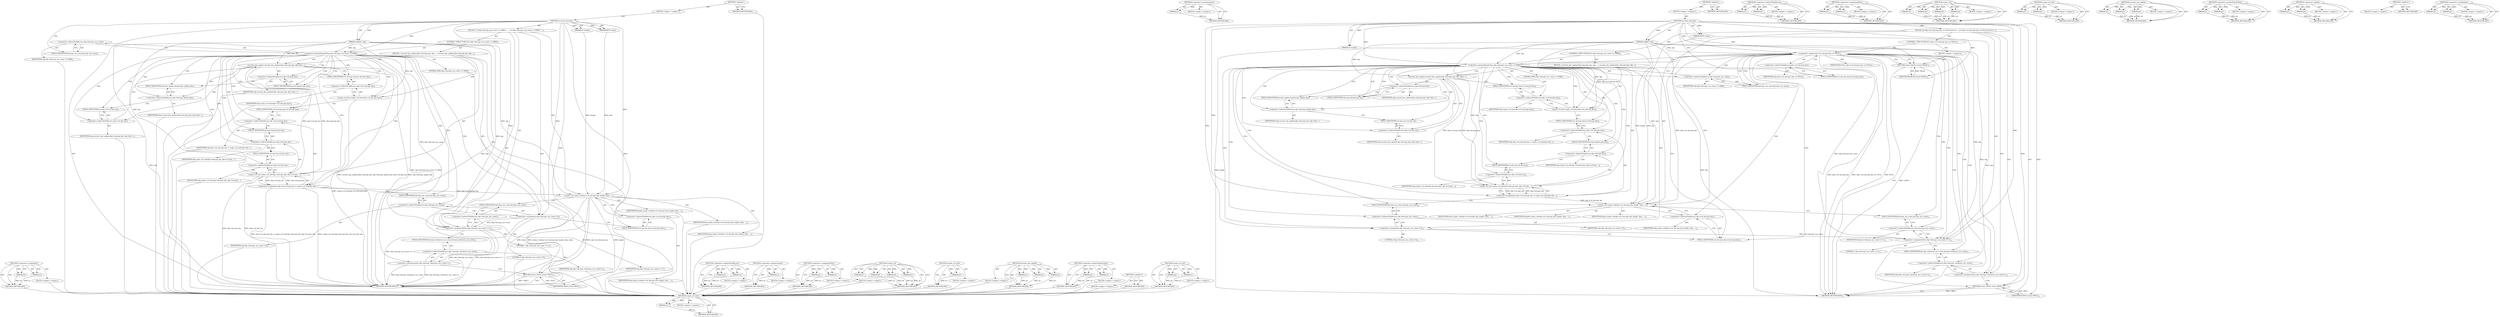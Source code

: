 digraph "&lt;operator&gt;.assignment" {
vulnerable_111 [label=<(METHOD,&lt;operator&gt;.assignment)>];
vulnerable_112 [label=<(PARAM,p1)>];
vulnerable_113 [label=<(PARAM,p2)>];
vulnerable_114 [label=<(BLOCK,&lt;empty&gt;,&lt;empty&gt;)>];
vulnerable_115 [label=<(METHOD_RETURN,ANY)>];
vulnerable_6 [label=<(METHOD,&lt;global&gt;)<SUB>1</SUB>>];
vulnerable_7 [label=<(BLOCK,&lt;empty&gt;,&lt;empty&gt;)<SUB>1</SUB>>];
vulnerable_8 [label=<(METHOD,security_decrypt)<SUB>1</SUB>>];
vulnerable_9 [label=<(PARAM,BYTE* data)<SUB>1</SUB>>];
vulnerable_10 [label=<(PARAM,int length)<SUB>1</SUB>>];
vulnerable_11 [label=<(PARAM,rdpRdp* rdp)<SUB>1</SUB>>];
vulnerable_12 [label=<(BLOCK,{
 	if (rdp-&gt;decrypt_use_count &gt;= 4096)
 	{
 		...,{
 	if (rdp-&gt;decrypt_use_count &gt;= 4096)
 	{
 		...)<SUB>2</SUB>>];
vulnerable_13 [label=<(CONTROL_STRUCTURE,IF,if (rdp-&gt;decrypt_use_count &gt;= 4096))<SUB>3</SUB>>];
vulnerable_14 [label=<(&lt;operator&gt;.greaterEqualsThan,rdp-&gt;decrypt_use_count &gt;= 4096)<SUB>3</SUB>>];
vulnerable_15 [label=<(&lt;operator&gt;.indirectFieldAccess,rdp-&gt;decrypt_use_count)<SUB>3</SUB>>];
vulnerable_16 [label=<(IDENTIFIER,rdp,rdp-&gt;decrypt_use_count &gt;= 4096)<SUB>3</SUB>>];
vulnerable_17 [label=<(FIELD_IDENTIFIER,decrypt_use_count,decrypt_use_count)<SUB>3</SUB>>];
vulnerable_18 [label=<(LITERAL,4096,rdp-&gt;decrypt_use_count &gt;= 4096)<SUB>3</SUB>>];
vulnerable_19 [label=<(BLOCK,{
 		security_key_update(rdp-&gt;decrypt_key, rdp-...,{
 		security_key_update(rdp-&gt;decrypt_key, rdp-...)<SUB>4</SUB>>];
vulnerable_20 [label=<(security_key_update,security_key_update(rdp-&gt;decrypt_key, rdp-&gt;decr...)<SUB>5</SUB>>];
vulnerable_21 [label=<(&lt;operator&gt;.indirectFieldAccess,rdp-&gt;decrypt_key)<SUB>5</SUB>>];
vulnerable_22 [label=<(IDENTIFIER,rdp,security_key_update(rdp-&gt;decrypt_key, rdp-&gt;decr...)<SUB>5</SUB>>];
vulnerable_23 [label=<(FIELD_IDENTIFIER,decrypt_key,decrypt_key)<SUB>5</SUB>>];
vulnerable_24 [label=<(&lt;operator&gt;.indirectFieldAccess,rdp-&gt;decrypt_update_key)<SUB>5</SUB>>];
vulnerable_25 [label=<(IDENTIFIER,rdp,security_key_update(rdp-&gt;decrypt_key, rdp-&gt;decr...)<SUB>5</SUB>>];
vulnerable_26 [label=<(FIELD_IDENTIFIER,decrypt_update_key,decrypt_update_key)<SUB>5</SUB>>];
vulnerable_27 [label=<(&lt;operator&gt;.indirectFieldAccess,rdp-&gt;rc4_key_len)<SUB>5</SUB>>];
vulnerable_28 [label=<(IDENTIFIER,rdp,security_key_update(rdp-&gt;decrypt_key, rdp-&gt;decr...)<SUB>5</SUB>>];
vulnerable_29 [label=<(FIELD_IDENTIFIER,rc4_key_len,rc4_key_len)<SUB>5</SUB>>];
vulnerable_30 [label=<(crypto_rc4_free,crypto_rc4_free(rdp-&gt;rc4_decrypt_key))<SUB>6</SUB>>];
vulnerable_31 [label=<(&lt;operator&gt;.indirectFieldAccess,rdp-&gt;rc4_decrypt_key)<SUB>6</SUB>>];
vulnerable_32 [label=<(IDENTIFIER,rdp,crypto_rc4_free(rdp-&gt;rc4_decrypt_key))<SUB>6</SUB>>];
vulnerable_33 [label=<(FIELD_IDENTIFIER,rc4_decrypt_key,rc4_decrypt_key)<SUB>6</SUB>>];
vulnerable_34 [label=<(&lt;operator&gt;.assignment,rdp-&gt;rc4_decrypt_key = crypto_rc4_init(rdp-&gt;dec...)<SUB>7</SUB>>];
vulnerable_35 [label=<(&lt;operator&gt;.indirectFieldAccess,rdp-&gt;rc4_decrypt_key)<SUB>7</SUB>>];
vulnerable_36 [label=<(IDENTIFIER,rdp,rdp-&gt;rc4_decrypt_key = crypto_rc4_init(rdp-&gt;dec...)<SUB>7</SUB>>];
vulnerable_37 [label=<(FIELD_IDENTIFIER,rc4_decrypt_key,rc4_decrypt_key)<SUB>7</SUB>>];
vulnerable_38 [label=<(crypto_rc4_init,crypto_rc4_init(rdp-&gt;decrypt_key, rdp-&gt;rc4_key_...)<SUB>7</SUB>>];
vulnerable_39 [label=<(&lt;operator&gt;.indirectFieldAccess,rdp-&gt;decrypt_key)<SUB>7</SUB>>];
vulnerable_40 [label=<(IDENTIFIER,rdp,crypto_rc4_init(rdp-&gt;decrypt_key, rdp-&gt;rc4_key_...)<SUB>7</SUB>>];
vulnerable_41 [label=<(FIELD_IDENTIFIER,decrypt_key,decrypt_key)<SUB>7</SUB>>];
vulnerable_42 [label=<(&lt;operator&gt;.indirectFieldAccess,rdp-&gt;rc4_key_len)<SUB>7</SUB>>];
vulnerable_43 [label=<(IDENTIFIER,rdp,crypto_rc4_init(rdp-&gt;decrypt_key, rdp-&gt;rc4_key_...)<SUB>7</SUB>>];
vulnerable_44 [label=<(FIELD_IDENTIFIER,rc4_key_len,rc4_key_len)<SUB>7</SUB>>];
vulnerable_45 [label=<(&lt;operator&gt;.assignment,rdp-&gt;decrypt_use_count = 0)<SUB>8</SUB>>];
vulnerable_46 [label=<(&lt;operator&gt;.indirectFieldAccess,rdp-&gt;decrypt_use_count)<SUB>8</SUB>>];
vulnerable_47 [label=<(IDENTIFIER,rdp,rdp-&gt;decrypt_use_count = 0)<SUB>8</SUB>>];
vulnerable_48 [label=<(FIELD_IDENTIFIER,decrypt_use_count,decrypt_use_count)<SUB>8</SUB>>];
vulnerable_49 [label=<(LITERAL,0,rdp-&gt;decrypt_use_count = 0)<SUB>8</SUB>>];
vulnerable_50 [label=<(crypto_rc4,crypto_rc4(rdp-&gt;rc4_decrypt_key, length, data, ...)<SUB>10</SUB>>];
vulnerable_51 [label=<(&lt;operator&gt;.indirectFieldAccess,rdp-&gt;rc4_decrypt_key)<SUB>10</SUB>>];
vulnerable_52 [label=<(IDENTIFIER,rdp,crypto_rc4(rdp-&gt;rc4_decrypt_key, length, data, ...)<SUB>10</SUB>>];
vulnerable_53 [label=<(FIELD_IDENTIFIER,rc4_decrypt_key,rc4_decrypt_key)<SUB>10</SUB>>];
vulnerable_54 [label=<(IDENTIFIER,length,crypto_rc4(rdp-&gt;rc4_decrypt_key, length, data, ...)<SUB>10</SUB>>];
vulnerable_55 [label=<(IDENTIFIER,data,crypto_rc4(rdp-&gt;rc4_decrypt_key, length, data, ...)<SUB>10</SUB>>];
vulnerable_56 [label=<(IDENTIFIER,data,crypto_rc4(rdp-&gt;rc4_decrypt_key, length, data, ...)<SUB>10</SUB>>];
vulnerable_57 [label=<(&lt;operator&gt;.assignmentPlus,rdp-&gt;decrypt_use_count += 1)<SUB>11</SUB>>];
vulnerable_58 [label=<(&lt;operator&gt;.indirectFieldAccess,rdp-&gt;decrypt_use_count)<SUB>11</SUB>>];
vulnerable_59 [label=<(IDENTIFIER,rdp,rdp-&gt;decrypt_use_count += 1)<SUB>11</SUB>>];
vulnerable_60 [label=<(FIELD_IDENTIFIER,decrypt_use_count,decrypt_use_count)<SUB>11</SUB>>];
vulnerable_61 [label=<(LITERAL,1,rdp-&gt;decrypt_use_count += 1)<SUB>11</SUB>>];
vulnerable_62 [label=<(&lt;operator&gt;.postIncrement,rdp-&gt;decrypt_checksum_use_count++)<SUB>12</SUB>>];
vulnerable_63 [label=<(&lt;operator&gt;.indirectFieldAccess,rdp-&gt;decrypt_checksum_use_count)<SUB>12</SUB>>];
vulnerable_64 [label=<(IDENTIFIER,rdp,rdp-&gt;decrypt_checksum_use_count++)<SUB>12</SUB>>];
vulnerable_65 [label=<(FIELD_IDENTIFIER,decrypt_checksum_use_count,decrypt_checksum_use_count)<SUB>12</SUB>>];
vulnerable_66 [label=<(RETURN,return TRUE;,return TRUE;)<SUB>13</SUB>>];
vulnerable_67 [label=<(IDENTIFIER,TRUE,return TRUE;)<SUB>13</SUB>>];
vulnerable_68 [label=<(METHOD_RETURN,BOOL)<SUB>1</SUB>>];
vulnerable_70 [label=<(METHOD_RETURN,ANY)<SUB>1</SUB>>];
vulnerable_96 [label=<(METHOD,&lt;operator&gt;.indirectFieldAccess)>];
vulnerable_97 [label=<(PARAM,p1)>];
vulnerable_98 [label=<(PARAM,p2)>];
vulnerable_99 [label=<(BLOCK,&lt;empty&gt;,&lt;empty&gt;)>];
vulnerable_100 [label=<(METHOD_RETURN,ANY)>];
vulnerable_133 [label=<(METHOD,&lt;operator&gt;.postIncrement)>];
vulnerable_134 [label=<(PARAM,p1)>];
vulnerable_135 [label=<(BLOCK,&lt;empty&gt;,&lt;empty&gt;)>];
vulnerable_136 [label=<(METHOD_RETURN,ANY)>];
vulnerable_128 [label=<(METHOD,&lt;operator&gt;.assignmentPlus)>];
vulnerable_129 [label=<(PARAM,p1)>];
vulnerable_130 [label=<(PARAM,p2)>];
vulnerable_131 [label=<(BLOCK,&lt;empty&gt;,&lt;empty&gt;)>];
vulnerable_132 [label=<(METHOD_RETURN,ANY)>];
vulnerable_121 [label=<(METHOD,crypto_rc4)>];
vulnerable_122 [label=<(PARAM,p1)>];
vulnerable_123 [label=<(PARAM,p2)>];
vulnerable_124 [label=<(PARAM,p3)>];
vulnerable_125 [label=<(PARAM,p4)>];
vulnerable_126 [label=<(BLOCK,&lt;empty&gt;,&lt;empty&gt;)>];
vulnerable_127 [label=<(METHOD_RETURN,ANY)>];
vulnerable_107 [label=<(METHOD,crypto_rc4_free)>];
vulnerable_108 [label=<(PARAM,p1)>];
vulnerable_109 [label=<(BLOCK,&lt;empty&gt;,&lt;empty&gt;)>];
vulnerable_110 [label=<(METHOD_RETURN,ANY)>];
vulnerable_101 [label=<(METHOD,security_key_update)>];
vulnerable_102 [label=<(PARAM,p1)>];
vulnerable_103 [label=<(PARAM,p2)>];
vulnerable_104 [label=<(PARAM,p3)>];
vulnerable_105 [label=<(BLOCK,&lt;empty&gt;,&lt;empty&gt;)>];
vulnerable_106 [label=<(METHOD_RETURN,ANY)>];
vulnerable_91 [label=<(METHOD,&lt;operator&gt;.greaterEqualsThan)>];
vulnerable_92 [label=<(PARAM,p1)>];
vulnerable_93 [label=<(PARAM,p2)>];
vulnerable_94 [label=<(BLOCK,&lt;empty&gt;,&lt;empty&gt;)>];
vulnerable_95 [label=<(METHOD_RETURN,ANY)>];
vulnerable_85 [label=<(METHOD,&lt;global&gt;)<SUB>1</SUB>>];
vulnerable_86 [label=<(BLOCK,&lt;empty&gt;,&lt;empty&gt;)>];
vulnerable_87 [label=<(METHOD_RETURN,ANY)>];
vulnerable_116 [label=<(METHOD,crypto_rc4_init)>];
vulnerable_117 [label=<(PARAM,p1)>];
vulnerable_118 [label=<(PARAM,p2)>];
vulnerable_119 [label=<(BLOCK,&lt;empty&gt;,&lt;empty&gt;)>];
vulnerable_120 [label=<(METHOD_RETURN,ANY)>];
fixed_121 [label=<(METHOD,crypto_rc4_free)>];
fixed_122 [label=<(PARAM,p1)>];
fixed_123 [label=<(BLOCK,&lt;empty&gt;,&lt;empty&gt;)>];
fixed_124 [label=<(METHOD_RETURN,ANY)>];
fixed_147 [label=<(METHOD,&lt;operator&gt;.postIncrement)>];
fixed_148 [label=<(PARAM,p1)>];
fixed_149 [label=<(BLOCK,&lt;empty&gt;,&lt;empty&gt;)>];
fixed_150 [label=<(METHOD_RETURN,ANY)>];
fixed_6 [label=<(METHOD,&lt;global&gt;)<SUB>1</SUB>>];
fixed_7 [label=<(BLOCK,&lt;empty&gt;,&lt;empty&gt;)<SUB>1</SUB>>];
fixed_8 [label=<(METHOD,security_decrypt)<SUB>1</SUB>>];
fixed_9 [label=<(PARAM,BYTE* data)<SUB>1</SUB>>];
fixed_10 [label=<(PARAM,int length)<SUB>1</SUB>>];
fixed_11 [label=<(PARAM,rdpRdp* rdp)<SUB>1</SUB>>];
fixed_12 [label=<(BLOCK,{
	if (rdp-&gt;rc4_decrypt_key == NULL)
		return F...,{
	if (rdp-&gt;rc4_decrypt_key == NULL)
		return F...)<SUB>2</SUB>>];
fixed_13 [label=<(CONTROL_STRUCTURE,IF,if (rdp-&gt;rc4_decrypt_key == NULL))<SUB>3</SUB>>];
fixed_14 [label=<(&lt;operator&gt;.equals,rdp-&gt;rc4_decrypt_key == NULL)<SUB>3</SUB>>];
fixed_15 [label=<(&lt;operator&gt;.indirectFieldAccess,rdp-&gt;rc4_decrypt_key)<SUB>3</SUB>>];
fixed_16 [label=<(IDENTIFIER,rdp,rdp-&gt;rc4_decrypt_key == NULL)<SUB>3</SUB>>];
fixed_17 [label=<(FIELD_IDENTIFIER,rc4_decrypt_key,rc4_decrypt_key)<SUB>3</SUB>>];
fixed_18 [label=<(IDENTIFIER,NULL,rdp-&gt;rc4_decrypt_key == NULL)<SUB>3</SUB>>];
fixed_19 [label=<(BLOCK,&lt;empty&gt;,&lt;empty&gt;)<SUB>4</SUB>>];
fixed_20 [label=<(RETURN,return FALSE;,return FALSE;)<SUB>4</SUB>>];
fixed_21 [label=<(IDENTIFIER,FALSE,return FALSE;)<SUB>4</SUB>>];
fixed_22 [label=<(CONTROL_STRUCTURE,IF,if (rdp-&gt;decrypt_use_count &gt;= 4096))<SUB>5</SUB>>];
fixed_23 [label=<(&lt;operator&gt;.greaterEqualsThan,rdp-&gt;decrypt_use_count &gt;= 4096)<SUB>5</SUB>>];
fixed_24 [label=<(&lt;operator&gt;.indirectFieldAccess,rdp-&gt;decrypt_use_count)<SUB>5</SUB>>];
fixed_25 [label=<(IDENTIFIER,rdp,rdp-&gt;decrypt_use_count &gt;= 4096)<SUB>5</SUB>>];
fixed_26 [label=<(FIELD_IDENTIFIER,decrypt_use_count,decrypt_use_count)<SUB>5</SUB>>];
fixed_27 [label=<(LITERAL,4096,rdp-&gt;decrypt_use_count &gt;= 4096)<SUB>5</SUB>>];
fixed_28 [label=<(BLOCK,{
 		security_key_update(rdp-&gt;decrypt_key, rdp-...,{
 		security_key_update(rdp-&gt;decrypt_key, rdp-...)<SUB>6</SUB>>];
fixed_29 [label=<(security_key_update,security_key_update(rdp-&gt;decrypt_key, rdp-&gt;decr...)<SUB>7</SUB>>];
fixed_30 [label=<(&lt;operator&gt;.indirectFieldAccess,rdp-&gt;decrypt_key)<SUB>7</SUB>>];
fixed_31 [label=<(IDENTIFIER,rdp,security_key_update(rdp-&gt;decrypt_key, rdp-&gt;decr...)<SUB>7</SUB>>];
fixed_32 [label=<(FIELD_IDENTIFIER,decrypt_key,decrypt_key)<SUB>7</SUB>>];
fixed_33 [label=<(&lt;operator&gt;.indirectFieldAccess,rdp-&gt;decrypt_update_key)<SUB>7</SUB>>];
fixed_34 [label=<(IDENTIFIER,rdp,security_key_update(rdp-&gt;decrypt_key, rdp-&gt;decr...)<SUB>7</SUB>>];
fixed_35 [label=<(FIELD_IDENTIFIER,decrypt_update_key,decrypt_update_key)<SUB>7</SUB>>];
fixed_36 [label=<(&lt;operator&gt;.indirectFieldAccess,rdp-&gt;rc4_key_len)<SUB>7</SUB>>];
fixed_37 [label=<(IDENTIFIER,rdp,security_key_update(rdp-&gt;decrypt_key, rdp-&gt;decr...)<SUB>7</SUB>>];
fixed_38 [label=<(FIELD_IDENTIFIER,rc4_key_len,rc4_key_len)<SUB>7</SUB>>];
fixed_39 [label=<(crypto_rc4_free,crypto_rc4_free(rdp-&gt;rc4_decrypt_key))<SUB>8</SUB>>];
fixed_40 [label=<(&lt;operator&gt;.indirectFieldAccess,rdp-&gt;rc4_decrypt_key)<SUB>8</SUB>>];
fixed_41 [label=<(IDENTIFIER,rdp,crypto_rc4_free(rdp-&gt;rc4_decrypt_key))<SUB>8</SUB>>];
fixed_42 [label=<(FIELD_IDENTIFIER,rc4_decrypt_key,rc4_decrypt_key)<SUB>8</SUB>>];
fixed_43 [label=<(&lt;operator&gt;.assignment,rdp-&gt;rc4_decrypt_key = crypto_rc4_init(rdp-&gt;dec...)<SUB>9</SUB>>];
fixed_44 [label=<(&lt;operator&gt;.indirectFieldAccess,rdp-&gt;rc4_decrypt_key)<SUB>9</SUB>>];
fixed_45 [label=<(IDENTIFIER,rdp,rdp-&gt;rc4_decrypt_key = crypto_rc4_init(rdp-&gt;dec...)<SUB>9</SUB>>];
fixed_46 [label=<(FIELD_IDENTIFIER,rc4_decrypt_key,rc4_decrypt_key)<SUB>9</SUB>>];
fixed_47 [label=<(crypto_rc4_init,crypto_rc4_init(rdp-&gt;decrypt_key, rdp-&gt;rc4_key_...)<SUB>9</SUB>>];
fixed_48 [label=<(&lt;operator&gt;.indirectFieldAccess,rdp-&gt;decrypt_key)<SUB>9</SUB>>];
fixed_49 [label=<(IDENTIFIER,rdp,crypto_rc4_init(rdp-&gt;decrypt_key, rdp-&gt;rc4_key_...)<SUB>9</SUB>>];
fixed_50 [label=<(FIELD_IDENTIFIER,decrypt_key,decrypt_key)<SUB>9</SUB>>];
fixed_51 [label=<(&lt;operator&gt;.indirectFieldAccess,rdp-&gt;rc4_key_len)<SUB>9</SUB>>];
fixed_52 [label=<(IDENTIFIER,rdp,crypto_rc4_init(rdp-&gt;decrypt_key, rdp-&gt;rc4_key_...)<SUB>9</SUB>>];
fixed_53 [label=<(FIELD_IDENTIFIER,rc4_key_len,rc4_key_len)<SUB>9</SUB>>];
fixed_54 [label=<(&lt;operator&gt;.assignment,rdp-&gt;decrypt_use_count = 0)<SUB>10</SUB>>];
fixed_55 [label=<(&lt;operator&gt;.indirectFieldAccess,rdp-&gt;decrypt_use_count)<SUB>10</SUB>>];
fixed_56 [label=<(IDENTIFIER,rdp,rdp-&gt;decrypt_use_count = 0)<SUB>10</SUB>>];
fixed_57 [label=<(FIELD_IDENTIFIER,decrypt_use_count,decrypt_use_count)<SUB>10</SUB>>];
fixed_58 [label=<(LITERAL,0,rdp-&gt;decrypt_use_count = 0)<SUB>10</SUB>>];
fixed_59 [label=<(crypto_rc4,crypto_rc4(rdp-&gt;rc4_decrypt_key, length, data, ...)<SUB>12</SUB>>];
fixed_60 [label=<(&lt;operator&gt;.indirectFieldAccess,rdp-&gt;rc4_decrypt_key)<SUB>12</SUB>>];
fixed_61 [label=<(IDENTIFIER,rdp,crypto_rc4(rdp-&gt;rc4_decrypt_key, length, data, ...)<SUB>12</SUB>>];
fixed_62 [label=<(FIELD_IDENTIFIER,rc4_decrypt_key,rc4_decrypt_key)<SUB>12</SUB>>];
fixed_63 [label=<(IDENTIFIER,length,crypto_rc4(rdp-&gt;rc4_decrypt_key, length, data, ...)<SUB>12</SUB>>];
fixed_64 [label=<(IDENTIFIER,data,crypto_rc4(rdp-&gt;rc4_decrypt_key, length, data, ...)<SUB>12</SUB>>];
fixed_65 [label=<(IDENTIFIER,data,crypto_rc4(rdp-&gt;rc4_decrypt_key, length, data, ...)<SUB>12</SUB>>];
fixed_66 [label=<(&lt;operator&gt;.assignmentPlus,rdp-&gt;decrypt_use_count += 1)<SUB>13</SUB>>];
fixed_67 [label=<(&lt;operator&gt;.indirectFieldAccess,rdp-&gt;decrypt_use_count)<SUB>13</SUB>>];
fixed_68 [label=<(IDENTIFIER,rdp,rdp-&gt;decrypt_use_count += 1)<SUB>13</SUB>>];
fixed_69 [label=<(FIELD_IDENTIFIER,decrypt_use_count,decrypt_use_count)<SUB>13</SUB>>];
fixed_70 [label=<(LITERAL,1,rdp-&gt;decrypt_use_count += 1)<SUB>13</SUB>>];
fixed_71 [label=<(&lt;operator&gt;.postIncrement,rdp-&gt;decrypt_checksum_use_count++)<SUB>14</SUB>>];
fixed_72 [label=<(&lt;operator&gt;.indirectFieldAccess,rdp-&gt;decrypt_checksum_use_count)<SUB>14</SUB>>];
fixed_73 [label=<(IDENTIFIER,rdp,rdp-&gt;decrypt_checksum_use_count++)<SUB>14</SUB>>];
fixed_74 [label=<(FIELD_IDENTIFIER,decrypt_checksum_use_count,decrypt_checksum_use_count)<SUB>14</SUB>>];
fixed_75 [label=<(RETURN,return TRUE;,return TRUE;)<SUB>15</SUB>>];
fixed_76 [label=<(IDENTIFIER,TRUE,return TRUE;)<SUB>15</SUB>>];
fixed_77 [label=<(METHOD_RETURN,BOOL)<SUB>1</SUB>>];
fixed_79 [label=<(METHOD_RETURN,ANY)<SUB>1</SUB>>];
fixed_105 [label=<(METHOD,&lt;operator&gt;.indirectFieldAccess)>];
fixed_106 [label=<(PARAM,p1)>];
fixed_107 [label=<(PARAM,p2)>];
fixed_108 [label=<(BLOCK,&lt;empty&gt;,&lt;empty&gt;)>];
fixed_109 [label=<(METHOD_RETURN,ANY)>];
fixed_142 [label=<(METHOD,&lt;operator&gt;.assignmentPlus)>];
fixed_143 [label=<(PARAM,p1)>];
fixed_144 [label=<(PARAM,p2)>];
fixed_145 [label=<(BLOCK,&lt;empty&gt;,&lt;empty&gt;)>];
fixed_146 [label=<(METHOD_RETURN,ANY)>];
fixed_135 [label=<(METHOD,crypto_rc4)>];
fixed_136 [label=<(PARAM,p1)>];
fixed_137 [label=<(PARAM,p2)>];
fixed_138 [label=<(PARAM,p3)>];
fixed_139 [label=<(PARAM,p4)>];
fixed_140 [label=<(BLOCK,&lt;empty&gt;,&lt;empty&gt;)>];
fixed_141 [label=<(METHOD_RETURN,ANY)>];
fixed_130 [label=<(METHOD,crypto_rc4_init)>];
fixed_131 [label=<(PARAM,p1)>];
fixed_132 [label=<(PARAM,p2)>];
fixed_133 [label=<(BLOCK,&lt;empty&gt;,&lt;empty&gt;)>];
fixed_134 [label=<(METHOD_RETURN,ANY)>];
fixed_115 [label=<(METHOD,security_key_update)>];
fixed_116 [label=<(PARAM,p1)>];
fixed_117 [label=<(PARAM,p2)>];
fixed_118 [label=<(PARAM,p3)>];
fixed_119 [label=<(BLOCK,&lt;empty&gt;,&lt;empty&gt;)>];
fixed_120 [label=<(METHOD_RETURN,ANY)>];
fixed_110 [label=<(METHOD,&lt;operator&gt;.greaterEqualsThan)>];
fixed_111 [label=<(PARAM,p1)>];
fixed_112 [label=<(PARAM,p2)>];
fixed_113 [label=<(BLOCK,&lt;empty&gt;,&lt;empty&gt;)>];
fixed_114 [label=<(METHOD_RETURN,ANY)>];
fixed_100 [label=<(METHOD,&lt;operator&gt;.equals)>];
fixed_101 [label=<(PARAM,p1)>];
fixed_102 [label=<(PARAM,p2)>];
fixed_103 [label=<(BLOCK,&lt;empty&gt;,&lt;empty&gt;)>];
fixed_104 [label=<(METHOD_RETURN,ANY)>];
fixed_94 [label=<(METHOD,&lt;global&gt;)<SUB>1</SUB>>];
fixed_95 [label=<(BLOCK,&lt;empty&gt;,&lt;empty&gt;)>];
fixed_96 [label=<(METHOD_RETURN,ANY)>];
fixed_125 [label=<(METHOD,&lt;operator&gt;.assignment)>];
fixed_126 [label=<(PARAM,p1)>];
fixed_127 [label=<(PARAM,p2)>];
fixed_128 [label=<(BLOCK,&lt;empty&gt;,&lt;empty&gt;)>];
fixed_129 [label=<(METHOD_RETURN,ANY)>];
vulnerable_111 -> vulnerable_112  [key=0, label="AST: "];
vulnerable_111 -> vulnerable_112  [key=1, label="DDG: "];
vulnerable_111 -> vulnerable_114  [key=0, label="AST: "];
vulnerable_111 -> vulnerable_113  [key=0, label="AST: "];
vulnerable_111 -> vulnerable_113  [key=1, label="DDG: "];
vulnerable_111 -> vulnerable_115  [key=0, label="AST: "];
vulnerable_111 -> vulnerable_115  [key=1, label="CFG: "];
vulnerable_112 -> vulnerable_115  [key=0, label="DDG: p1"];
vulnerable_113 -> vulnerable_115  [key=0, label="DDG: p2"];
vulnerable_114 -> fixed_121  [key=0];
vulnerable_115 -> fixed_121  [key=0];
vulnerable_6 -> vulnerable_7  [key=0, label="AST: "];
vulnerable_6 -> vulnerable_70  [key=0, label="AST: "];
vulnerable_6 -> vulnerable_70  [key=1, label="CFG: "];
vulnerable_7 -> vulnerable_8  [key=0, label="AST: "];
vulnerable_8 -> vulnerable_9  [key=0, label="AST: "];
vulnerable_8 -> vulnerable_9  [key=1, label="DDG: "];
vulnerable_8 -> vulnerable_10  [key=0, label="AST: "];
vulnerable_8 -> vulnerable_10  [key=1, label="DDG: "];
vulnerable_8 -> vulnerable_11  [key=0, label="AST: "];
vulnerable_8 -> vulnerable_11  [key=1, label="DDG: "];
vulnerable_8 -> vulnerable_12  [key=0, label="AST: "];
vulnerable_8 -> vulnerable_68  [key=0, label="AST: "];
vulnerable_8 -> vulnerable_17  [key=0, label="CFG: "];
vulnerable_8 -> vulnerable_57  [key=0, label="DDG: "];
vulnerable_8 -> vulnerable_66  [key=0, label="DDG: "];
vulnerable_8 -> vulnerable_50  [key=0, label="DDG: "];
vulnerable_8 -> vulnerable_67  [key=0, label="DDG: "];
vulnerable_8 -> vulnerable_14  [key=0, label="DDG: "];
vulnerable_8 -> vulnerable_45  [key=0, label="DDG: "];
vulnerable_9 -> vulnerable_50  [key=0, label="DDG: data"];
vulnerable_10 -> vulnerable_50  [key=0, label="DDG: length"];
vulnerable_11 -> vulnerable_68  [key=0, label="DDG: rdp"];
vulnerable_11 -> vulnerable_50  [key=0, label="DDG: rdp"];
vulnerable_11 -> vulnerable_57  [key=0, label="DDG: rdp"];
vulnerable_11 -> vulnerable_62  [key=0, label="DDG: rdp"];
vulnerable_11 -> vulnerable_14  [key=0, label="DDG: rdp"];
vulnerable_11 -> vulnerable_20  [key=0, label="DDG: rdp"];
vulnerable_11 -> vulnerable_30  [key=0, label="DDG: rdp"];
vulnerable_11 -> vulnerable_38  [key=0, label="DDG: rdp"];
vulnerable_12 -> vulnerable_13  [key=0, label="AST: "];
vulnerable_12 -> vulnerable_50  [key=0, label="AST: "];
vulnerable_12 -> vulnerable_57  [key=0, label="AST: "];
vulnerable_12 -> vulnerable_62  [key=0, label="AST: "];
vulnerable_12 -> vulnerable_66  [key=0, label="AST: "];
vulnerable_13 -> vulnerable_14  [key=0, label="AST: "];
vulnerable_13 -> vulnerable_19  [key=0, label="AST: "];
vulnerable_14 -> vulnerable_15  [key=0, label="AST: "];
vulnerable_14 -> vulnerable_18  [key=0, label="AST: "];
vulnerable_14 -> vulnerable_23  [key=0, label="CFG: "];
vulnerable_14 -> vulnerable_23  [key=1, label="CDG: "];
vulnerable_14 -> vulnerable_53  [key=0, label="CFG: "];
vulnerable_14 -> vulnerable_68  [key=0, label="DDG: rdp-&gt;decrypt_use_count &gt;= 4096"];
vulnerable_14 -> vulnerable_57  [key=0, label="DDG: rdp-&gt;decrypt_use_count"];
vulnerable_14 -> vulnerable_24  [key=0, label="CDG: "];
vulnerable_14 -> vulnerable_30  [key=0, label="CDG: "];
vulnerable_14 -> vulnerable_34  [key=0, label="CDG: "];
vulnerable_14 -> vulnerable_21  [key=0, label="CDG: "];
vulnerable_14 -> vulnerable_48  [key=0, label="CDG: "];
vulnerable_14 -> vulnerable_33  [key=0, label="CDG: "];
vulnerable_14 -> vulnerable_26  [key=0, label="CDG: "];
vulnerable_14 -> vulnerable_42  [key=0, label="CDG: "];
vulnerable_14 -> vulnerable_37  [key=0, label="CDG: "];
vulnerable_14 -> vulnerable_46  [key=0, label="CDG: "];
vulnerable_14 -> vulnerable_20  [key=0, label="CDG: "];
vulnerable_14 -> vulnerable_38  [key=0, label="CDG: "];
vulnerable_14 -> vulnerable_41  [key=0, label="CDG: "];
vulnerable_14 -> vulnerable_45  [key=0, label="CDG: "];
vulnerable_14 -> vulnerable_27  [key=0, label="CDG: "];
vulnerable_14 -> vulnerable_29  [key=0, label="CDG: "];
vulnerable_14 -> vulnerable_44  [key=0, label="CDG: "];
vulnerable_14 -> vulnerable_35  [key=0, label="CDG: "];
vulnerable_14 -> vulnerable_39  [key=0, label="CDG: "];
vulnerable_14 -> vulnerable_31  [key=0, label="CDG: "];
vulnerable_15 -> vulnerable_16  [key=0, label="AST: "];
vulnerable_15 -> vulnerable_17  [key=0, label="AST: "];
vulnerable_15 -> vulnerable_14  [key=0, label="CFG: "];
vulnerable_16 -> fixed_121  [key=0];
vulnerable_17 -> vulnerable_15  [key=0, label="CFG: "];
vulnerable_18 -> fixed_121  [key=0];
vulnerable_19 -> vulnerable_20  [key=0, label="AST: "];
vulnerable_19 -> vulnerable_30  [key=0, label="AST: "];
vulnerable_19 -> vulnerable_34  [key=0, label="AST: "];
vulnerable_19 -> vulnerable_45  [key=0, label="AST: "];
vulnerable_20 -> vulnerable_21  [key=0, label="AST: "];
vulnerable_20 -> vulnerable_24  [key=0, label="AST: "];
vulnerable_20 -> vulnerable_27  [key=0, label="AST: "];
vulnerable_20 -> vulnerable_33  [key=0, label="CFG: "];
vulnerable_20 -> vulnerable_68  [key=0, label="DDG: rdp-&gt;decrypt_update_key"];
vulnerable_20 -> vulnerable_68  [key=1, label="DDG: security_key_update(rdp-&gt;decrypt_key, rdp-&gt;decrypt_update_key, rdp-&gt;rc4_key_len)"];
vulnerable_20 -> vulnerable_38  [key=0, label="DDG: rdp-&gt;decrypt_key"];
vulnerable_20 -> vulnerable_38  [key=1, label="DDG: rdp-&gt;rc4_key_len"];
vulnerable_21 -> vulnerable_22  [key=0, label="AST: "];
vulnerable_21 -> vulnerable_23  [key=0, label="AST: "];
vulnerable_21 -> vulnerable_26  [key=0, label="CFG: "];
vulnerable_22 -> fixed_121  [key=0];
vulnerable_23 -> vulnerable_21  [key=0, label="CFG: "];
vulnerable_24 -> vulnerable_25  [key=0, label="AST: "];
vulnerable_24 -> vulnerable_26  [key=0, label="AST: "];
vulnerable_24 -> vulnerable_29  [key=0, label="CFG: "];
vulnerable_25 -> fixed_121  [key=0];
vulnerable_26 -> vulnerable_24  [key=0, label="CFG: "];
vulnerable_27 -> vulnerable_28  [key=0, label="AST: "];
vulnerable_27 -> vulnerable_29  [key=0, label="AST: "];
vulnerable_27 -> vulnerable_20  [key=0, label="CFG: "];
vulnerable_28 -> fixed_121  [key=0];
vulnerable_29 -> vulnerable_27  [key=0, label="CFG: "];
vulnerable_30 -> vulnerable_31  [key=0, label="AST: "];
vulnerable_30 -> vulnerable_37  [key=0, label="CFG: "];
vulnerable_30 -> vulnerable_68  [key=0, label="DDG: crypto_rc4_free(rdp-&gt;rc4_decrypt_key)"];
vulnerable_31 -> vulnerable_32  [key=0, label="AST: "];
vulnerable_31 -> vulnerable_33  [key=0, label="AST: "];
vulnerable_31 -> vulnerable_30  [key=0, label="CFG: "];
vulnerable_32 -> fixed_121  [key=0];
vulnerable_33 -> vulnerable_31  [key=0, label="CFG: "];
vulnerable_34 -> vulnerable_35  [key=0, label="AST: "];
vulnerable_34 -> vulnerable_38  [key=0, label="AST: "];
vulnerable_34 -> vulnerable_48  [key=0, label="CFG: "];
vulnerable_34 -> vulnerable_68  [key=0, label="DDG: crypto_rc4_init(rdp-&gt;decrypt_key, rdp-&gt;rc4_key_len)"];
vulnerable_34 -> vulnerable_68  [key=1, label="DDG: rdp-&gt;rc4_decrypt_key = crypto_rc4_init(rdp-&gt;decrypt_key, rdp-&gt;rc4_key_len)"];
vulnerable_34 -> vulnerable_50  [key=0, label="DDG: rdp-&gt;rc4_decrypt_key"];
vulnerable_35 -> vulnerable_36  [key=0, label="AST: "];
vulnerable_35 -> vulnerable_37  [key=0, label="AST: "];
vulnerable_35 -> vulnerable_41  [key=0, label="CFG: "];
vulnerable_36 -> fixed_121  [key=0];
vulnerable_37 -> vulnerable_35  [key=0, label="CFG: "];
vulnerable_38 -> vulnerable_39  [key=0, label="AST: "];
vulnerable_38 -> vulnerable_42  [key=0, label="AST: "];
vulnerable_38 -> vulnerable_34  [key=0, label="CFG: "];
vulnerable_38 -> vulnerable_34  [key=1, label="DDG: rdp-&gt;decrypt_key"];
vulnerable_38 -> vulnerable_34  [key=2, label="DDG: rdp-&gt;rc4_key_len"];
vulnerable_38 -> vulnerable_68  [key=0, label="DDG: rdp-&gt;decrypt_key"];
vulnerable_38 -> vulnerable_68  [key=1, label="DDG: rdp-&gt;rc4_key_len"];
vulnerable_39 -> vulnerable_40  [key=0, label="AST: "];
vulnerable_39 -> vulnerable_41  [key=0, label="AST: "];
vulnerable_39 -> vulnerable_44  [key=0, label="CFG: "];
vulnerable_40 -> fixed_121  [key=0];
vulnerable_41 -> vulnerable_39  [key=0, label="CFG: "];
vulnerable_42 -> vulnerable_43  [key=0, label="AST: "];
vulnerable_42 -> vulnerable_44  [key=0, label="AST: "];
vulnerable_42 -> vulnerable_38  [key=0, label="CFG: "];
vulnerable_43 -> fixed_121  [key=0];
vulnerable_44 -> vulnerable_42  [key=0, label="CFG: "];
vulnerable_45 -> vulnerable_46  [key=0, label="AST: "];
vulnerable_45 -> vulnerable_49  [key=0, label="AST: "];
vulnerable_45 -> vulnerable_53  [key=0, label="CFG: "];
vulnerable_45 -> vulnerable_68  [key=0, label="DDG: rdp-&gt;decrypt_use_count = 0"];
vulnerable_45 -> vulnerable_57  [key=0, label="DDG: rdp-&gt;decrypt_use_count"];
vulnerable_46 -> vulnerable_47  [key=0, label="AST: "];
vulnerable_46 -> vulnerable_48  [key=0, label="AST: "];
vulnerable_46 -> vulnerable_45  [key=0, label="CFG: "];
vulnerable_47 -> fixed_121  [key=0];
vulnerable_48 -> vulnerable_46  [key=0, label="CFG: "];
vulnerable_49 -> fixed_121  [key=0];
vulnerable_50 -> vulnerable_51  [key=0, label="AST: "];
vulnerable_50 -> vulnerable_54  [key=0, label="AST: "];
vulnerable_50 -> vulnerable_55  [key=0, label="AST: "];
vulnerable_50 -> vulnerable_56  [key=0, label="AST: "];
vulnerable_50 -> vulnerable_60  [key=0, label="CFG: "];
vulnerable_50 -> vulnerable_68  [key=0, label="DDG: rdp-&gt;rc4_decrypt_key"];
vulnerable_50 -> vulnerable_68  [key=1, label="DDG: length"];
vulnerable_50 -> vulnerable_68  [key=2, label="DDG: data"];
vulnerable_50 -> vulnerable_68  [key=3, label="DDG: crypto_rc4(rdp-&gt;rc4_decrypt_key, length, data, data)"];
vulnerable_51 -> vulnerable_52  [key=0, label="AST: "];
vulnerable_51 -> vulnerable_53  [key=0, label="AST: "];
vulnerable_51 -> vulnerable_50  [key=0, label="CFG: "];
vulnerable_52 -> fixed_121  [key=0];
vulnerable_53 -> vulnerable_51  [key=0, label="CFG: "];
vulnerable_54 -> fixed_121  [key=0];
vulnerable_55 -> fixed_121  [key=0];
vulnerable_56 -> fixed_121  [key=0];
vulnerable_57 -> vulnerable_58  [key=0, label="AST: "];
vulnerable_57 -> vulnerable_61  [key=0, label="AST: "];
vulnerable_57 -> vulnerable_65  [key=0, label="CFG: "];
vulnerable_57 -> vulnerable_68  [key=0, label="DDG: rdp-&gt;decrypt_use_count"];
vulnerable_57 -> vulnerable_68  [key=1, label="DDG: rdp-&gt;decrypt_use_count += 1"];
vulnerable_58 -> vulnerable_59  [key=0, label="AST: "];
vulnerable_58 -> vulnerable_60  [key=0, label="AST: "];
vulnerable_58 -> vulnerable_57  [key=0, label="CFG: "];
vulnerable_59 -> fixed_121  [key=0];
vulnerable_60 -> vulnerable_58  [key=0, label="CFG: "];
vulnerable_61 -> fixed_121  [key=0];
vulnerable_62 -> vulnerable_63  [key=0, label="AST: "];
vulnerable_62 -> vulnerable_66  [key=0, label="CFG: "];
vulnerable_62 -> vulnerable_68  [key=0, label="DDG: rdp-&gt;decrypt_checksum_use_count"];
vulnerable_62 -> vulnerable_68  [key=1, label="DDG: rdp-&gt;decrypt_checksum_use_count++"];
vulnerable_63 -> vulnerable_64  [key=0, label="AST: "];
vulnerable_63 -> vulnerable_65  [key=0, label="AST: "];
vulnerable_63 -> vulnerable_62  [key=0, label="CFG: "];
vulnerable_64 -> fixed_121  [key=0];
vulnerable_65 -> vulnerable_63  [key=0, label="CFG: "];
vulnerable_66 -> vulnerable_67  [key=0, label="AST: "];
vulnerable_66 -> vulnerable_68  [key=0, label="CFG: "];
vulnerable_66 -> vulnerable_68  [key=1, label="DDG: &lt;RET&gt;"];
vulnerable_67 -> vulnerable_66  [key=0, label="DDG: TRUE"];
vulnerable_68 -> fixed_121  [key=0];
vulnerable_70 -> fixed_121  [key=0];
vulnerable_96 -> vulnerable_97  [key=0, label="AST: "];
vulnerable_96 -> vulnerable_97  [key=1, label="DDG: "];
vulnerable_96 -> vulnerable_99  [key=0, label="AST: "];
vulnerable_96 -> vulnerable_98  [key=0, label="AST: "];
vulnerable_96 -> vulnerable_98  [key=1, label="DDG: "];
vulnerable_96 -> vulnerable_100  [key=0, label="AST: "];
vulnerable_96 -> vulnerable_100  [key=1, label="CFG: "];
vulnerable_97 -> vulnerable_100  [key=0, label="DDG: p1"];
vulnerable_98 -> vulnerable_100  [key=0, label="DDG: p2"];
vulnerable_99 -> fixed_121  [key=0];
vulnerable_100 -> fixed_121  [key=0];
vulnerable_133 -> vulnerable_134  [key=0, label="AST: "];
vulnerable_133 -> vulnerable_134  [key=1, label="DDG: "];
vulnerable_133 -> vulnerable_135  [key=0, label="AST: "];
vulnerable_133 -> vulnerable_136  [key=0, label="AST: "];
vulnerable_133 -> vulnerable_136  [key=1, label="CFG: "];
vulnerable_134 -> vulnerable_136  [key=0, label="DDG: p1"];
vulnerable_135 -> fixed_121  [key=0];
vulnerable_136 -> fixed_121  [key=0];
vulnerable_128 -> vulnerable_129  [key=0, label="AST: "];
vulnerable_128 -> vulnerable_129  [key=1, label="DDG: "];
vulnerable_128 -> vulnerable_131  [key=0, label="AST: "];
vulnerable_128 -> vulnerable_130  [key=0, label="AST: "];
vulnerable_128 -> vulnerable_130  [key=1, label="DDG: "];
vulnerable_128 -> vulnerable_132  [key=0, label="AST: "];
vulnerable_128 -> vulnerable_132  [key=1, label="CFG: "];
vulnerable_129 -> vulnerable_132  [key=0, label="DDG: p1"];
vulnerable_130 -> vulnerable_132  [key=0, label="DDG: p2"];
vulnerable_131 -> fixed_121  [key=0];
vulnerable_132 -> fixed_121  [key=0];
vulnerable_121 -> vulnerable_122  [key=0, label="AST: "];
vulnerable_121 -> vulnerable_122  [key=1, label="DDG: "];
vulnerable_121 -> vulnerable_126  [key=0, label="AST: "];
vulnerable_121 -> vulnerable_123  [key=0, label="AST: "];
vulnerable_121 -> vulnerable_123  [key=1, label="DDG: "];
vulnerable_121 -> vulnerable_127  [key=0, label="AST: "];
vulnerable_121 -> vulnerable_127  [key=1, label="CFG: "];
vulnerable_121 -> vulnerable_124  [key=0, label="AST: "];
vulnerable_121 -> vulnerable_124  [key=1, label="DDG: "];
vulnerable_121 -> vulnerable_125  [key=0, label="AST: "];
vulnerable_121 -> vulnerable_125  [key=1, label="DDG: "];
vulnerable_122 -> vulnerable_127  [key=0, label="DDG: p1"];
vulnerable_123 -> vulnerable_127  [key=0, label="DDG: p2"];
vulnerable_124 -> vulnerable_127  [key=0, label="DDG: p3"];
vulnerable_125 -> vulnerable_127  [key=0, label="DDG: p4"];
vulnerable_126 -> fixed_121  [key=0];
vulnerable_127 -> fixed_121  [key=0];
vulnerable_107 -> vulnerable_108  [key=0, label="AST: "];
vulnerable_107 -> vulnerable_108  [key=1, label="DDG: "];
vulnerable_107 -> vulnerable_109  [key=0, label="AST: "];
vulnerable_107 -> vulnerable_110  [key=0, label="AST: "];
vulnerable_107 -> vulnerable_110  [key=1, label="CFG: "];
vulnerable_108 -> vulnerable_110  [key=0, label="DDG: p1"];
vulnerable_109 -> fixed_121  [key=0];
vulnerable_110 -> fixed_121  [key=0];
vulnerable_101 -> vulnerable_102  [key=0, label="AST: "];
vulnerable_101 -> vulnerable_102  [key=1, label="DDG: "];
vulnerable_101 -> vulnerable_105  [key=0, label="AST: "];
vulnerable_101 -> vulnerable_103  [key=0, label="AST: "];
vulnerable_101 -> vulnerable_103  [key=1, label="DDG: "];
vulnerable_101 -> vulnerable_106  [key=0, label="AST: "];
vulnerable_101 -> vulnerable_106  [key=1, label="CFG: "];
vulnerable_101 -> vulnerable_104  [key=0, label="AST: "];
vulnerable_101 -> vulnerable_104  [key=1, label="DDG: "];
vulnerable_102 -> vulnerable_106  [key=0, label="DDG: p1"];
vulnerable_103 -> vulnerable_106  [key=0, label="DDG: p2"];
vulnerable_104 -> vulnerable_106  [key=0, label="DDG: p3"];
vulnerable_105 -> fixed_121  [key=0];
vulnerable_106 -> fixed_121  [key=0];
vulnerable_91 -> vulnerable_92  [key=0, label="AST: "];
vulnerable_91 -> vulnerable_92  [key=1, label="DDG: "];
vulnerable_91 -> vulnerable_94  [key=0, label="AST: "];
vulnerable_91 -> vulnerable_93  [key=0, label="AST: "];
vulnerable_91 -> vulnerable_93  [key=1, label="DDG: "];
vulnerable_91 -> vulnerable_95  [key=0, label="AST: "];
vulnerable_91 -> vulnerable_95  [key=1, label="CFG: "];
vulnerable_92 -> vulnerable_95  [key=0, label="DDG: p1"];
vulnerable_93 -> vulnerable_95  [key=0, label="DDG: p2"];
vulnerable_94 -> fixed_121  [key=0];
vulnerable_95 -> fixed_121  [key=0];
vulnerable_85 -> vulnerable_86  [key=0, label="AST: "];
vulnerable_85 -> vulnerable_87  [key=0, label="AST: "];
vulnerable_85 -> vulnerable_87  [key=1, label="CFG: "];
vulnerable_86 -> fixed_121  [key=0];
vulnerable_87 -> fixed_121  [key=0];
vulnerable_116 -> vulnerable_117  [key=0, label="AST: "];
vulnerable_116 -> vulnerable_117  [key=1, label="DDG: "];
vulnerable_116 -> vulnerable_119  [key=0, label="AST: "];
vulnerable_116 -> vulnerable_118  [key=0, label="AST: "];
vulnerable_116 -> vulnerable_118  [key=1, label="DDG: "];
vulnerable_116 -> vulnerable_120  [key=0, label="AST: "];
vulnerable_116 -> vulnerable_120  [key=1, label="CFG: "];
vulnerable_117 -> vulnerable_120  [key=0, label="DDG: p1"];
vulnerable_118 -> vulnerable_120  [key=0, label="DDG: p2"];
vulnerable_119 -> fixed_121  [key=0];
vulnerable_120 -> fixed_121  [key=0];
fixed_121 -> fixed_122  [key=0, label="AST: "];
fixed_121 -> fixed_122  [key=1, label="DDG: "];
fixed_121 -> fixed_123  [key=0, label="AST: "];
fixed_121 -> fixed_124  [key=0, label="AST: "];
fixed_121 -> fixed_124  [key=1, label="CFG: "];
fixed_122 -> fixed_124  [key=0, label="DDG: p1"];
fixed_147 -> fixed_148  [key=0, label="AST: "];
fixed_147 -> fixed_148  [key=1, label="DDG: "];
fixed_147 -> fixed_149  [key=0, label="AST: "];
fixed_147 -> fixed_150  [key=0, label="AST: "];
fixed_147 -> fixed_150  [key=1, label="CFG: "];
fixed_148 -> fixed_150  [key=0, label="DDG: p1"];
fixed_6 -> fixed_7  [key=0, label="AST: "];
fixed_6 -> fixed_79  [key=0, label="AST: "];
fixed_6 -> fixed_79  [key=1, label="CFG: "];
fixed_7 -> fixed_8  [key=0, label="AST: "];
fixed_8 -> fixed_9  [key=0, label="AST: "];
fixed_8 -> fixed_9  [key=1, label="DDG: "];
fixed_8 -> fixed_10  [key=0, label="AST: "];
fixed_8 -> fixed_10  [key=1, label="DDG: "];
fixed_8 -> fixed_11  [key=0, label="AST: "];
fixed_8 -> fixed_11  [key=1, label="DDG: "];
fixed_8 -> fixed_12  [key=0, label="AST: "];
fixed_8 -> fixed_77  [key=0, label="AST: "];
fixed_8 -> fixed_17  [key=0, label="CFG: "];
fixed_8 -> fixed_66  [key=0, label="DDG: "];
fixed_8 -> fixed_75  [key=0, label="DDG: "];
fixed_8 -> fixed_59  [key=0, label="DDG: "];
fixed_8 -> fixed_76  [key=0, label="DDG: "];
fixed_8 -> fixed_14  [key=0, label="DDG: "];
fixed_8 -> fixed_20  [key=0, label="DDG: "];
fixed_8 -> fixed_23  [key=0, label="DDG: "];
fixed_8 -> fixed_54  [key=0, label="DDG: "];
fixed_8 -> fixed_21  [key=0, label="DDG: "];
fixed_9 -> fixed_77  [key=0, label="DDG: data"];
fixed_9 -> fixed_59  [key=0, label="DDG: data"];
fixed_10 -> fixed_77  [key=0, label="DDG: length"];
fixed_10 -> fixed_59  [key=0, label="DDG: length"];
fixed_11 -> fixed_77  [key=0, label="DDG: rdp"];
fixed_11 -> fixed_59  [key=0, label="DDG: rdp"];
fixed_11 -> fixed_66  [key=0, label="DDG: rdp"];
fixed_11 -> fixed_71  [key=0, label="DDG: rdp"];
fixed_11 -> fixed_14  [key=0, label="DDG: rdp"];
fixed_11 -> fixed_23  [key=0, label="DDG: rdp"];
fixed_11 -> fixed_29  [key=0, label="DDG: rdp"];
fixed_11 -> fixed_39  [key=0, label="DDG: rdp"];
fixed_11 -> fixed_47  [key=0, label="DDG: rdp"];
fixed_12 -> fixed_13  [key=0, label="AST: "];
fixed_12 -> fixed_22  [key=0, label="AST: "];
fixed_12 -> fixed_59  [key=0, label="AST: "];
fixed_12 -> fixed_66  [key=0, label="AST: "];
fixed_12 -> fixed_71  [key=0, label="AST: "];
fixed_12 -> fixed_75  [key=0, label="AST: "];
fixed_13 -> fixed_14  [key=0, label="AST: "];
fixed_13 -> fixed_19  [key=0, label="AST: "];
fixed_14 -> fixed_15  [key=0, label="AST: "];
fixed_14 -> fixed_18  [key=0, label="AST: "];
fixed_14 -> fixed_20  [key=0, label="CFG: "];
fixed_14 -> fixed_20  [key=1, label="CDG: "];
fixed_14 -> fixed_26  [key=0, label="CFG: "];
fixed_14 -> fixed_26  [key=1, label="CDG: "];
fixed_14 -> fixed_77  [key=0, label="DDG: rdp-&gt;rc4_decrypt_key"];
fixed_14 -> fixed_77  [key=1, label="DDG: rdp-&gt;rc4_decrypt_key == NULL"];
fixed_14 -> fixed_77  [key=2, label="DDG: NULL"];
fixed_14 -> fixed_59  [key=0, label="DDG: rdp-&gt;rc4_decrypt_key"];
fixed_14 -> fixed_59  [key=1, label="CDG: "];
fixed_14 -> fixed_39  [key=0, label="DDG: rdp-&gt;rc4_decrypt_key"];
fixed_14 -> fixed_60  [key=0, label="CDG: "];
fixed_14 -> fixed_66  [key=0, label="CDG: "];
fixed_14 -> fixed_75  [key=0, label="CDG: "];
fixed_14 -> fixed_72  [key=0, label="CDG: "];
fixed_14 -> fixed_69  [key=0, label="CDG: "];
fixed_14 -> fixed_67  [key=0, label="CDG: "];
fixed_14 -> fixed_74  [key=0, label="CDG: "];
fixed_14 -> fixed_24  [key=0, label="CDG: "];
fixed_14 -> fixed_23  [key=0, label="CDG: "];
fixed_14 -> fixed_71  [key=0, label="CDG: "];
fixed_14 -> fixed_62  [key=0, label="CDG: "];
fixed_15 -> fixed_16  [key=0, label="AST: "];
fixed_15 -> fixed_17  [key=0, label="AST: "];
fixed_15 -> fixed_14  [key=0, label="CFG: "];
fixed_17 -> fixed_15  [key=0, label="CFG: "];
fixed_19 -> fixed_20  [key=0, label="AST: "];
fixed_20 -> fixed_21  [key=0, label="AST: "];
fixed_20 -> fixed_77  [key=0, label="CFG: "];
fixed_20 -> fixed_77  [key=1, label="DDG: &lt;RET&gt;"];
fixed_21 -> fixed_20  [key=0, label="DDG: FALSE"];
fixed_22 -> fixed_23  [key=0, label="AST: "];
fixed_22 -> fixed_28  [key=0, label="AST: "];
fixed_23 -> fixed_24  [key=0, label="AST: "];
fixed_23 -> fixed_27  [key=0, label="AST: "];
fixed_23 -> fixed_32  [key=0, label="CFG: "];
fixed_23 -> fixed_32  [key=1, label="CDG: "];
fixed_23 -> fixed_62  [key=0, label="CFG: "];
fixed_23 -> fixed_66  [key=0, label="DDG: rdp-&gt;decrypt_use_count"];
fixed_23 -> fixed_47  [key=0, label="CDG: "];
fixed_23 -> fixed_30  [key=0, label="CDG: "];
fixed_23 -> fixed_48  [key=0, label="CDG: "];
fixed_23 -> fixed_42  [key=0, label="CDG: "];
fixed_23 -> fixed_51  [key=0, label="CDG: "];
fixed_23 -> fixed_57  [key=0, label="CDG: "];
fixed_23 -> fixed_46  [key=0, label="CDG: "];
fixed_23 -> fixed_38  [key=0, label="CDG: "];
fixed_23 -> fixed_40  [key=0, label="CDG: "];
fixed_23 -> fixed_29  [key=0, label="CDG: "];
fixed_23 -> fixed_50  [key=0, label="CDG: "];
fixed_23 -> fixed_44  [key=0, label="CDG: "];
fixed_23 -> fixed_35  [key=0, label="CDG: "];
fixed_23 -> fixed_54  [key=0, label="CDG: "];
fixed_23 -> fixed_43  [key=0, label="CDG: "];
fixed_23 -> fixed_33  [key=0, label="CDG: "];
fixed_23 -> fixed_36  [key=0, label="CDG: "];
fixed_23 -> fixed_53  [key=0, label="CDG: "];
fixed_23 -> fixed_55  [key=0, label="CDG: "];
fixed_23 -> fixed_39  [key=0, label="CDG: "];
fixed_24 -> fixed_25  [key=0, label="AST: "];
fixed_24 -> fixed_26  [key=0, label="AST: "];
fixed_24 -> fixed_23  [key=0, label="CFG: "];
fixed_26 -> fixed_24  [key=0, label="CFG: "];
fixed_28 -> fixed_29  [key=0, label="AST: "];
fixed_28 -> fixed_39  [key=0, label="AST: "];
fixed_28 -> fixed_43  [key=0, label="AST: "];
fixed_28 -> fixed_54  [key=0, label="AST: "];
fixed_29 -> fixed_30  [key=0, label="AST: "];
fixed_29 -> fixed_33  [key=0, label="AST: "];
fixed_29 -> fixed_36  [key=0, label="AST: "];
fixed_29 -> fixed_42  [key=0, label="CFG: "];
fixed_29 -> fixed_47  [key=0, label="DDG: rdp-&gt;decrypt_key"];
fixed_29 -> fixed_47  [key=1, label="DDG: rdp-&gt;rc4_key_len"];
fixed_30 -> fixed_31  [key=0, label="AST: "];
fixed_30 -> fixed_32  [key=0, label="AST: "];
fixed_30 -> fixed_35  [key=0, label="CFG: "];
fixed_32 -> fixed_30  [key=0, label="CFG: "];
fixed_33 -> fixed_34  [key=0, label="AST: "];
fixed_33 -> fixed_35  [key=0, label="AST: "];
fixed_33 -> fixed_38  [key=0, label="CFG: "];
fixed_35 -> fixed_33  [key=0, label="CFG: "];
fixed_36 -> fixed_37  [key=0, label="AST: "];
fixed_36 -> fixed_38  [key=0, label="AST: "];
fixed_36 -> fixed_29  [key=0, label="CFG: "];
fixed_38 -> fixed_36  [key=0, label="CFG: "];
fixed_39 -> fixed_40  [key=0, label="AST: "];
fixed_39 -> fixed_46  [key=0, label="CFG: "];
fixed_40 -> fixed_41  [key=0, label="AST: "];
fixed_40 -> fixed_42  [key=0, label="AST: "];
fixed_40 -> fixed_39  [key=0, label="CFG: "];
fixed_42 -> fixed_40  [key=0, label="CFG: "];
fixed_43 -> fixed_44  [key=0, label="AST: "];
fixed_43 -> fixed_47  [key=0, label="AST: "];
fixed_43 -> fixed_57  [key=0, label="CFG: "];
fixed_43 -> fixed_59  [key=0, label="DDG: rdp-&gt;rc4_decrypt_key"];
fixed_44 -> fixed_45  [key=0, label="AST: "];
fixed_44 -> fixed_46  [key=0, label="AST: "];
fixed_44 -> fixed_50  [key=0, label="CFG: "];
fixed_46 -> fixed_44  [key=0, label="CFG: "];
fixed_47 -> fixed_48  [key=0, label="AST: "];
fixed_47 -> fixed_51  [key=0, label="AST: "];
fixed_47 -> fixed_43  [key=0, label="CFG: "];
fixed_47 -> fixed_43  [key=1, label="DDG: rdp-&gt;decrypt_key"];
fixed_47 -> fixed_43  [key=2, label="DDG: rdp-&gt;rc4_key_len"];
fixed_48 -> fixed_49  [key=0, label="AST: "];
fixed_48 -> fixed_50  [key=0, label="AST: "];
fixed_48 -> fixed_53  [key=0, label="CFG: "];
fixed_50 -> fixed_48  [key=0, label="CFG: "];
fixed_51 -> fixed_52  [key=0, label="AST: "];
fixed_51 -> fixed_53  [key=0, label="AST: "];
fixed_51 -> fixed_47  [key=0, label="CFG: "];
fixed_53 -> fixed_51  [key=0, label="CFG: "];
fixed_54 -> fixed_55  [key=0, label="AST: "];
fixed_54 -> fixed_58  [key=0, label="AST: "];
fixed_54 -> fixed_62  [key=0, label="CFG: "];
fixed_54 -> fixed_66  [key=0, label="DDG: rdp-&gt;decrypt_use_count"];
fixed_55 -> fixed_56  [key=0, label="AST: "];
fixed_55 -> fixed_57  [key=0, label="AST: "];
fixed_55 -> fixed_54  [key=0, label="CFG: "];
fixed_57 -> fixed_55  [key=0, label="CFG: "];
fixed_59 -> fixed_60  [key=0, label="AST: "];
fixed_59 -> fixed_63  [key=0, label="AST: "];
fixed_59 -> fixed_64  [key=0, label="AST: "];
fixed_59 -> fixed_65  [key=0, label="AST: "];
fixed_59 -> fixed_69  [key=0, label="CFG: "];
fixed_60 -> fixed_61  [key=0, label="AST: "];
fixed_60 -> fixed_62  [key=0, label="AST: "];
fixed_60 -> fixed_59  [key=0, label="CFG: "];
fixed_62 -> fixed_60  [key=0, label="CFG: "];
fixed_66 -> fixed_67  [key=0, label="AST: "];
fixed_66 -> fixed_70  [key=0, label="AST: "];
fixed_66 -> fixed_74  [key=0, label="CFG: "];
fixed_67 -> fixed_68  [key=0, label="AST: "];
fixed_67 -> fixed_69  [key=0, label="AST: "];
fixed_67 -> fixed_66  [key=0, label="CFG: "];
fixed_69 -> fixed_67  [key=0, label="CFG: "];
fixed_71 -> fixed_72  [key=0, label="AST: "];
fixed_71 -> fixed_75  [key=0, label="CFG: "];
fixed_72 -> fixed_73  [key=0, label="AST: "];
fixed_72 -> fixed_74  [key=0, label="AST: "];
fixed_72 -> fixed_71  [key=0, label="CFG: "];
fixed_74 -> fixed_72  [key=0, label="CFG: "];
fixed_75 -> fixed_76  [key=0, label="AST: "];
fixed_75 -> fixed_77  [key=0, label="CFG: "];
fixed_75 -> fixed_77  [key=1, label="DDG: &lt;RET&gt;"];
fixed_76 -> fixed_75  [key=0, label="DDG: TRUE"];
fixed_105 -> fixed_106  [key=0, label="AST: "];
fixed_105 -> fixed_106  [key=1, label="DDG: "];
fixed_105 -> fixed_108  [key=0, label="AST: "];
fixed_105 -> fixed_107  [key=0, label="AST: "];
fixed_105 -> fixed_107  [key=1, label="DDG: "];
fixed_105 -> fixed_109  [key=0, label="AST: "];
fixed_105 -> fixed_109  [key=1, label="CFG: "];
fixed_106 -> fixed_109  [key=0, label="DDG: p1"];
fixed_107 -> fixed_109  [key=0, label="DDG: p2"];
fixed_142 -> fixed_143  [key=0, label="AST: "];
fixed_142 -> fixed_143  [key=1, label="DDG: "];
fixed_142 -> fixed_145  [key=0, label="AST: "];
fixed_142 -> fixed_144  [key=0, label="AST: "];
fixed_142 -> fixed_144  [key=1, label="DDG: "];
fixed_142 -> fixed_146  [key=0, label="AST: "];
fixed_142 -> fixed_146  [key=1, label="CFG: "];
fixed_143 -> fixed_146  [key=0, label="DDG: p1"];
fixed_144 -> fixed_146  [key=0, label="DDG: p2"];
fixed_135 -> fixed_136  [key=0, label="AST: "];
fixed_135 -> fixed_136  [key=1, label="DDG: "];
fixed_135 -> fixed_140  [key=0, label="AST: "];
fixed_135 -> fixed_137  [key=0, label="AST: "];
fixed_135 -> fixed_137  [key=1, label="DDG: "];
fixed_135 -> fixed_141  [key=0, label="AST: "];
fixed_135 -> fixed_141  [key=1, label="CFG: "];
fixed_135 -> fixed_138  [key=0, label="AST: "];
fixed_135 -> fixed_138  [key=1, label="DDG: "];
fixed_135 -> fixed_139  [key=0, label="AST: "];
fixed_135 -> fixed_139  [key=1, label="DDG: "];
fixed_136 -> fixed_141  [key=0, label="DDG: p1"];
fixed_137 -> fixed_141  [key=0, label="DDG: p2"];
fixed_138 -> fixed_141  [key=0, label="DDG: p3"];
fixed_139 -> fixed_141  [key=0, label="DDG: p4"];
fixed_130 -> fixed_131  [key=0, label="AST: "];
fixed_130 -> fixed_131  [key=1, label="DDG: "];
fixed_130 -> fixed_133  [key=0, label="AST: "];
fixed_130 -> fixed_132  [key=0, label="AST: "];
fixed_130 -> fixed_132  [key=1, label="DDG: "];
fixed_130 -> fixed_134  [key=0, label="AST: "];
fixed_130 -> fixed_134  [key=1, label="CFG: "];
fixed_131 -> fixed_134  [key=0, label="DDG: p1"];
fixed_132 -> fixed_134  [key=0, label="DDG: p2"];
fixed_115 -> fixed_116  [key=0, label="AST: "];
fixed_115 -> fixed_116  [key=1, label="DDG: "];
fixed_115 -> fixed_119  [key=0, label="AST: "];
fixed_115 -> fixed_117  [key=0, label="AST: "];
fixed_115 -> fixed_117  [key=1, label="DDG: "];
fixed_115 -> fixed_120  [key=0, label="AST: "];
fixed_115 -> fixed_120  [key=1, label="CFG: "];
fixed_115 -> fixed_118  [key=0, label="AST: "];
fixed_115 -> fixed_118  [key=1, label="DDG: "];
fixed_116 -> fixed_120  [key=0, label="DDG: p1"];
fixed_117 -> fixed_120  [key=0, label="DDG: p2"];
fixed_118 -> fixed_120  [key=0, label="DDG: p3"];
fixed_110 -> fixed_111  [key=0, label="AST: "];
fixed_110 -> fixed_111  [key=1, label="DDG: "];
fixed_110 -> fixed_113  [key=0, label="AST: "];
fixed_110 -> fixed_112  [key=0, label="AST: "];
fixed_110 -> fixed_112  [key=1, label="DDG: "];
fixed_110 -> fixed_114  [key=0, label="AST: "];
fixed_110 -> fixed_114  [key=1, label="CFG: "];
fixed_111 -> fixed_114  [key=0, label="DDG: p1"];
fixed_112 -> fixed_114  [key=0, label="DDG: p2"];
fixed_100 -> fixed_101  [key=0, label="AST: "];
fixed_100 -> fixed_101  [key=1, label="DDG: "];
fixed_100 -> fixed_103  [key=0, label="AST: "];
fixed_100 -> fixed_102  [key=0, label="AST: "];
fixed_100 -> fixed_102  [key=1, label="DDG: "];
fixed_100 -> fixed_104  [key=0, label="AST: "];
fixed_100 -> fixed_104  [key=1, label="CFG: "];
fixed_101 -> fixed_104  [key=0, label="DDG: p1"];
fixed_102 -> fixed_104  [key=0, label="DDG: p2"];
fixed_94 -> fixed_95  [key=0, label="AST: "];
fixed_94 -> fixed_96  [key=0, label="AST: "];
fixed_94 -> fixed_96  [key=1, label="CFG: "];
fixed_125 -> fixed_126  [key=0, label="AST: "];
fixed_125 -> fixed_126  [key=1, label="DDG: "];
fixed_125 -> fixed_128  [key=0, label="AST: "];
fixed_125 -> fixed_127  [key=0, label="AST: "];
fixed_125 -> fixed_127  [key=1, label="DDG: "];
fixed_125 -> fixed_129  [key=0, label="AST: "];
fixed_125 -> fixed_129  [key=1, label="CFG: "];
fixed_126 -> fixed_129  [key=0, label="DDG: p1"];
fixed_127 -> fixed_129  [key=0, label="DDG: p2"];
}
